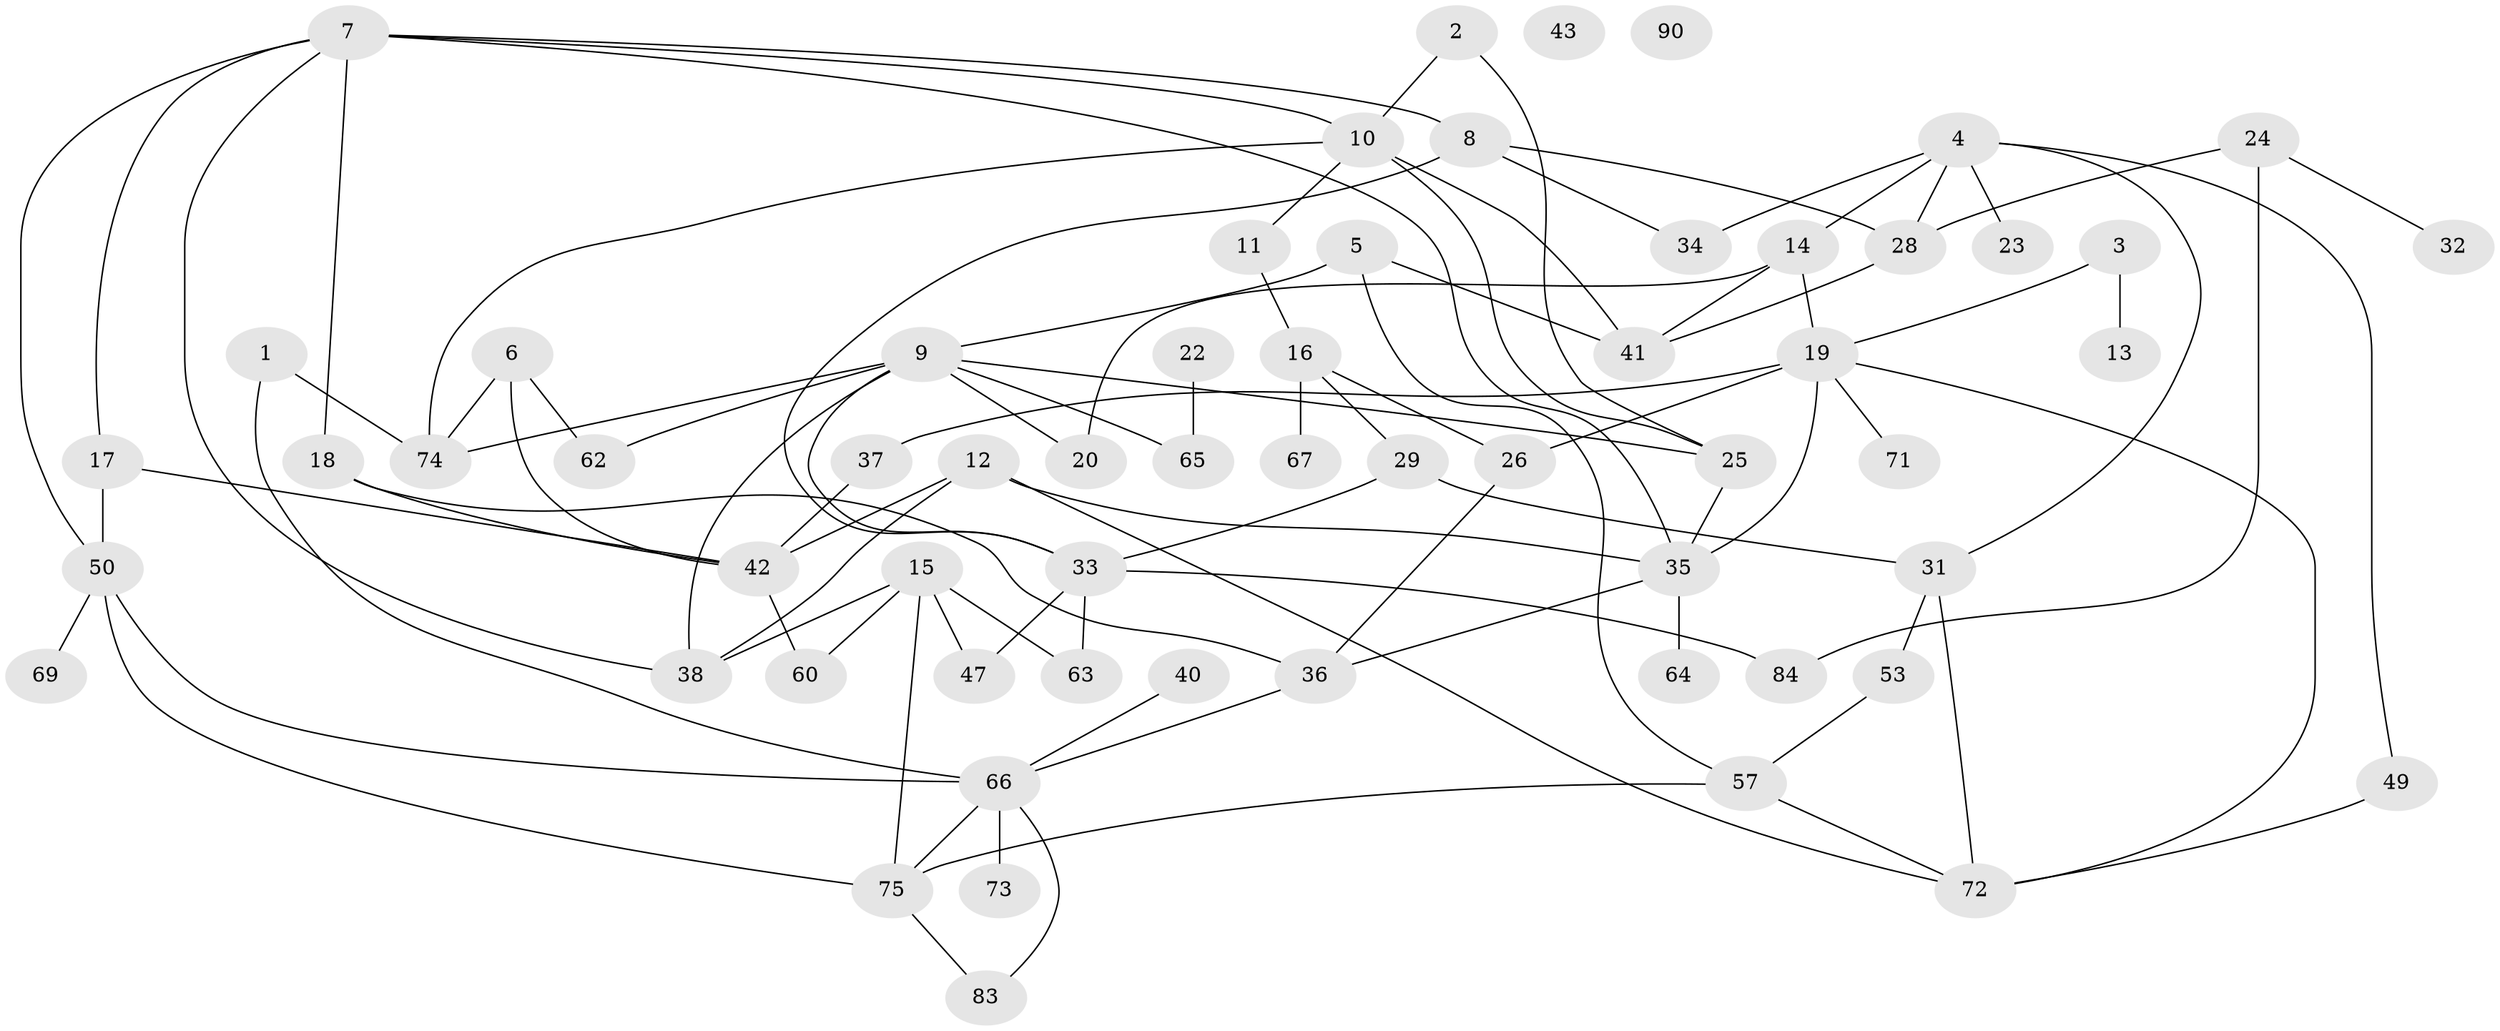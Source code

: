 // original degree distribution, {2: 0.3333333333333333, 5: 0.05555555555555555, 3: 0.2111111111111111, 6: 0.05555555555555555, 4: 0.18888888888888888, 1: 0.13333333333333333, 0: 0.022222222222222223}
// Generated by graph-tools (version 1.1) at 2025/41/03/06/25 10:41:19]
// undirected, 60 vertices, 95 edges
graph export_dot {
graph [start="1"]
  node [color=gray90,style=filled];
  1 [super="+85"];
  2 [super="+45"];
  3;
  4 [super="+88"];
  5;
  6 [super="+39"];
  7 [super="+80"];
  8 [super="+86"];
  9 [super="+48"];
  10 [super="+58"];
  11;
  12;
  13 [super="+51"];
  14 [super="+21"];
  15 [super="+55"];
  16 [super="+44"];
  17 [super="+52"];
  18 [super="+56"];
  19 [super="+79"];
  20;
  22;
  23;
  24 [super="+27"];
  25 [super="+87"];
  26 [super="+30"];
  28 [super="+78"];
  29 [super="+89"];
  31 [super="+59"];
  32;
  33 [super="+46"];
  34;
  35;
  36 [super="+70"];
  37;
  38 [super="+81"];
  40;
  41 [super="+61"];
  42;
  43;
  47;
  49;
  50 [super="+54"];
  53;
  57 [super="+77"];
  60;
  62;
  63;
  64;
  65;
  66 [super="+68"];
  67;
  69;
  71;
  72 [super="+82"];
  73;
  74;
  75 [super="+76"];
  83;
  84;
  90;
  1 -- 74;
  1 -- 66;
  2 -- 25;
  2 -- 10;
  3 -- 19;
  3 -- 13;
  4 -- 28;
  4 -- 34;
  4 -- 49;
  4 -- 31;
  4 -- 23;
  4 -- 14;
  5 -- 9;
  5 -- 57;
  5 -- 41;
  6 -- 62;
  6 -- 42;
  6 -- 74;
  7 -- 8;
  7 -- 35;
  7 -- 38;
  7 -- 50;
  7 -- 10;
  7 -- 18;
  7 -- 17;
  8 -- 33;
  8 -- 34;
  8 -- 28;
  9 -- 33;
  9 -- 62;
  9 -- 74;
  9 -- 65;
  9 -- 20;
  9 -- 38;
  9 -- 25;
  10 -- 11;
  10 -- 25;
  10 -- 41 [weight=2];
  10 -- 74;
  11 -- 16;
  12 -- 35;
  12 -- 42;
  12 -- 72;
  12 -- 38;
  14 -- 19;
  14 -- 20;
  14 -- 41;
  15 -- 60;
  15 -- 63;
  15 -- 75;
  15 -- 47;
  15 -- 38;
  16 -- 67;
  16 -- 29;
  16 -- 26;
  17 -- 42;
  17 -- 50;
  18 -- 42;
  18 -- 36;
  19 -- 72;
  19 -- 35;
  19 -- 37;
  19 -- 71;
  19 -- 26;
  22 -- 65;
  24 -- 32;
  24 -- 84;
  24 -- 28;
  25 -- 35;
  26 -- 36;
  28 -- 41;
  29 -- 33;
  29 -- 31;
  31 -- 53;
  31 -- 72;
  33 -- 47;
  33 -- 84;
  33 -- 63;
  35 -- 64;
  35 -- 36;
  36 -- 66;
  37 -- 42;
  40 -- 66;
  42 -- 60;
  49 -- 72;
  50 -- 75;
  50 -- 69;
  50 -- 66;
  53 -- 57;
  57 -- 72;
  57 -- 75;
  66 -- 73;
  66 -- 83;
  66 -- 75;
  75 -- 83;
}
